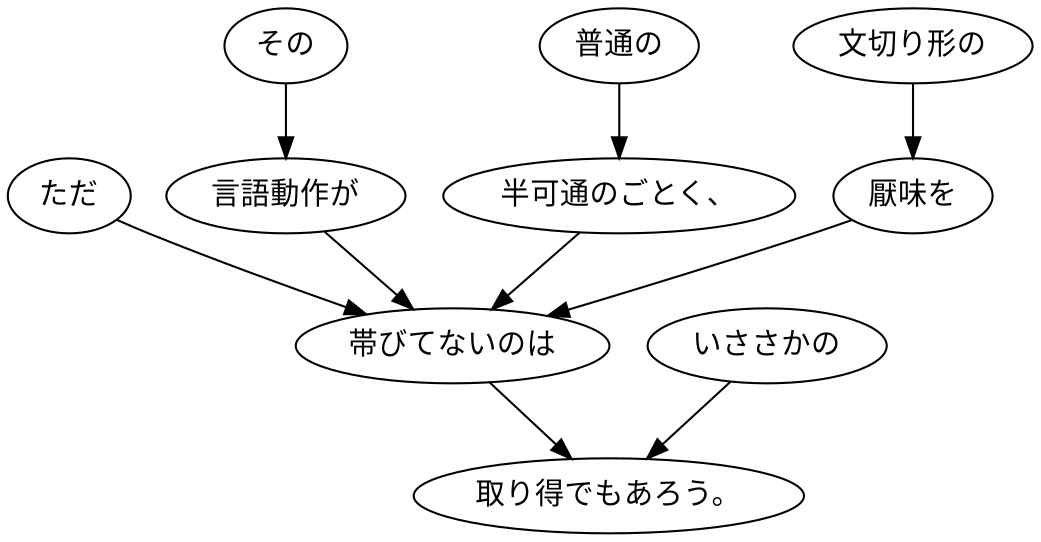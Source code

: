 digraph graph1258 {
	node0 [label="ただ"];
	node1 [label="その"];
	node2 [label="言語動作が"];
	node3 [label="普通の"];
	node4 [label="半可通のごとく、"];
	node5 [label="文切り形の"];
	node6 [label="厭味を"];
	node7 [label="帯びてないのは"];
	node8 [label="いささかの"];
	node9 [label="取り得でもあろう。"];
	node0 -> node7;
	node1 -> node2;
	node2 -> node7;
	node3 -> node4;
	node4 -> node7;
	node5 -> node6;
	node6 -> node7;
	node7 -> node9;
	node8 -> node9;
}
